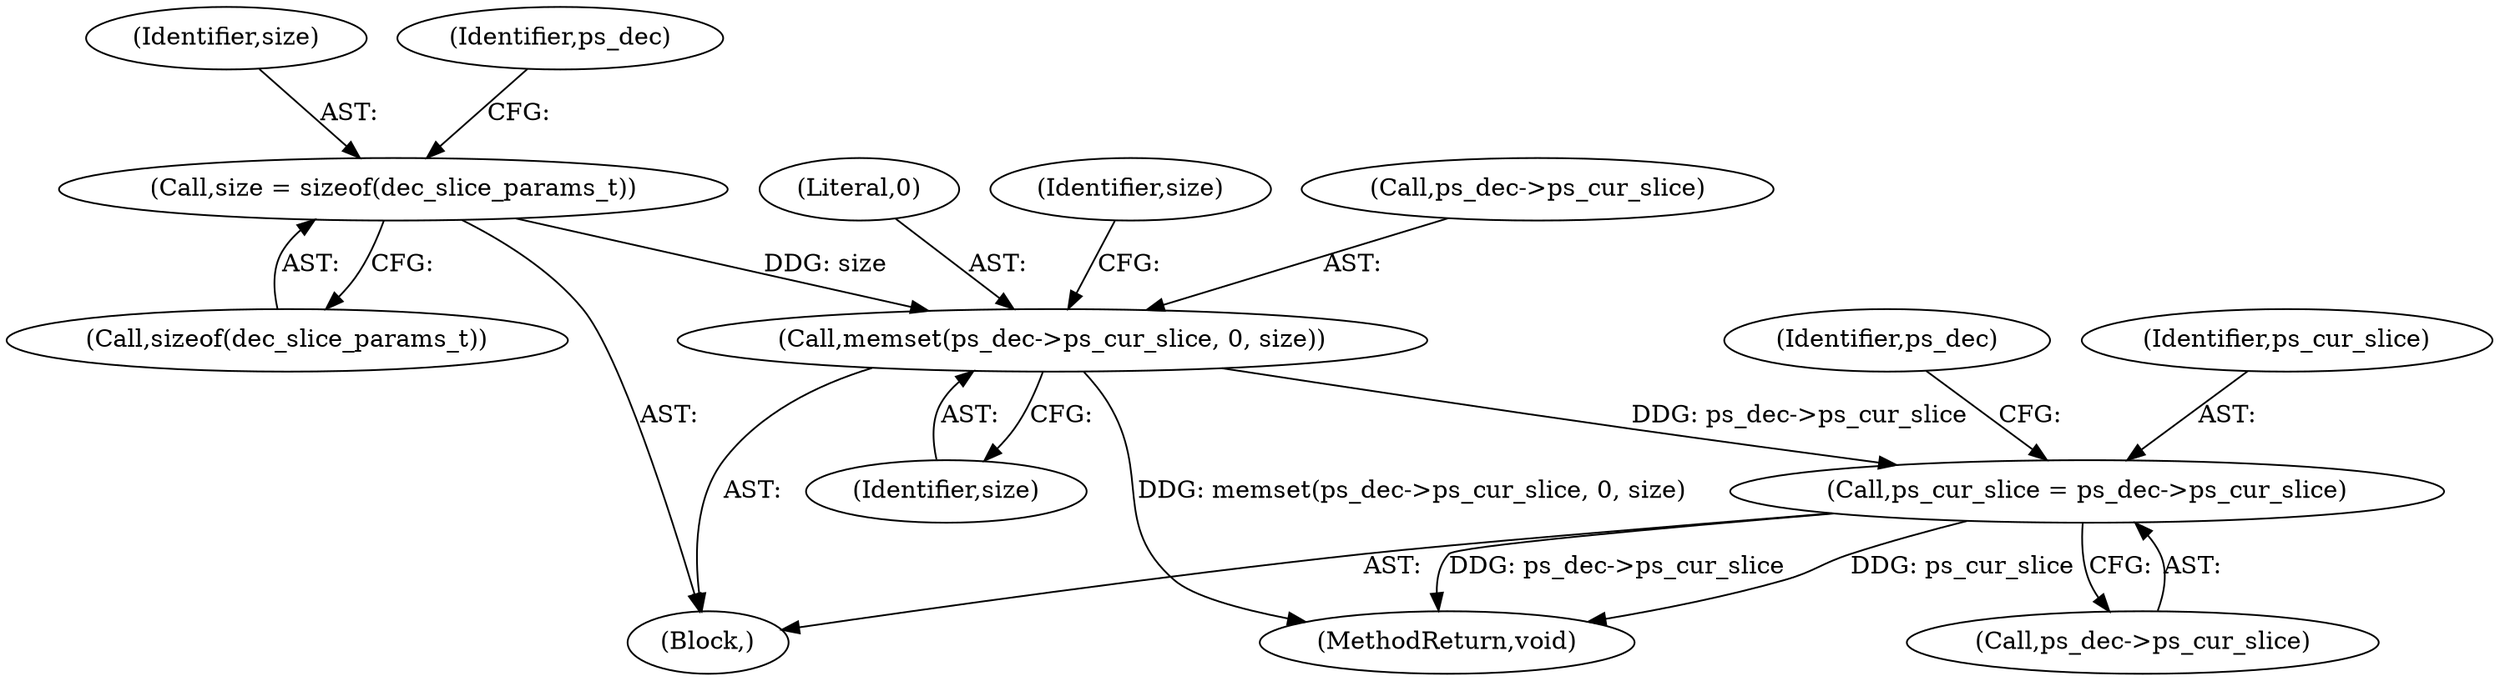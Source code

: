 digraph "0_Android_ecf6c7ce6d5a22d52160698aab44fc234c63291a@API" {
"1000212" [label="(Call,memset(ps_dec->ps_cur_slice, 0, size))"];
"1000208" [label="(Call,size = sizeof(dec_slice_params_t))"];
"1000267" [label="(Call,ps_cur_slice = ps_dec->ps_cur_slice)"];
"1000209" [label="(Identifier,size)"];
"1000268" [label="(Identifier,ps_cur_slice)"];
"1000267" [label="(Call,ps_cur_slice = ps_dec->ps_cur_slice)"];
"1000213" [label="(Call,ps_dec->ps_cur_slice)"];
"1000212" [label="(Call,memset(ps_dec->ps_cur_slice, 0, size))"];
"1000208" [label="(Call,size = sizeof(dec_slice_params_t))"];
"1000216" [label="(Literal,0)"];
"1000121" [label="(Block,)"];
"1000219" [label="(Identifier,size)"];
"1000956" [label="(MethodReturn,void)"];
"1000269" [label="(Call,ps_dec->ps_cur_slice)"];
"1000217" [label="(Identifier,size)"];
"1000214" [label="(Identifier,ps_dec)"];
"1000274" [label="(Identifier,ps_dec)"];
"1000210" [label="(Call,sizeof(dec_slice_params_t))"];
"1000212" -> "1000121"  [label="AST: "];
"1000212" -> "1000217"  [label="CFG: "];
"1000213" -> "1000212"  [label="AST: "];
"1000216" -> "1000212"  [label="AST: "];
"1000217" -> "1000212"  [label="AST: "];
"1000219" -> "1000212"  [label="CFG: "];
"1000212" -> "1000956"  [label="DDG: memset(ps_dec->ps_cur_slice, 0, size)"];
"1000208" -> "1000212"  [label="DDG: size"];
"1000212" -> "1000267"  [label="DDG: ps_dec->ps_cur_slice"];
"1000208" -> "1000121"  [label="AST: "];
"1000208" -> "1000210"  [label="CFG: "];
"1000209" -> "1000208"  [label="AST: "];
"1000210" -> "1000208"  [label="AST: "];
"1000214" -> "1000208"  [label="CFG: "];
"1000267" -> "1000121"  [label="AST: "];
"1000267" -> "1000269"  [label="CFG: "];
"1000268" -> "1000267"  [label="AST: "];
"1000269" -> "1000267"  [label="AST: "];
"1000274" -> "1000267"  [label="CFG: "];
"1000267" -> "1000956"  [label="DDG: ps_dec->ps_cur_slice"];
"1000267" -> "1000956"  [label="DDG: ps_cur_slice"];
}
